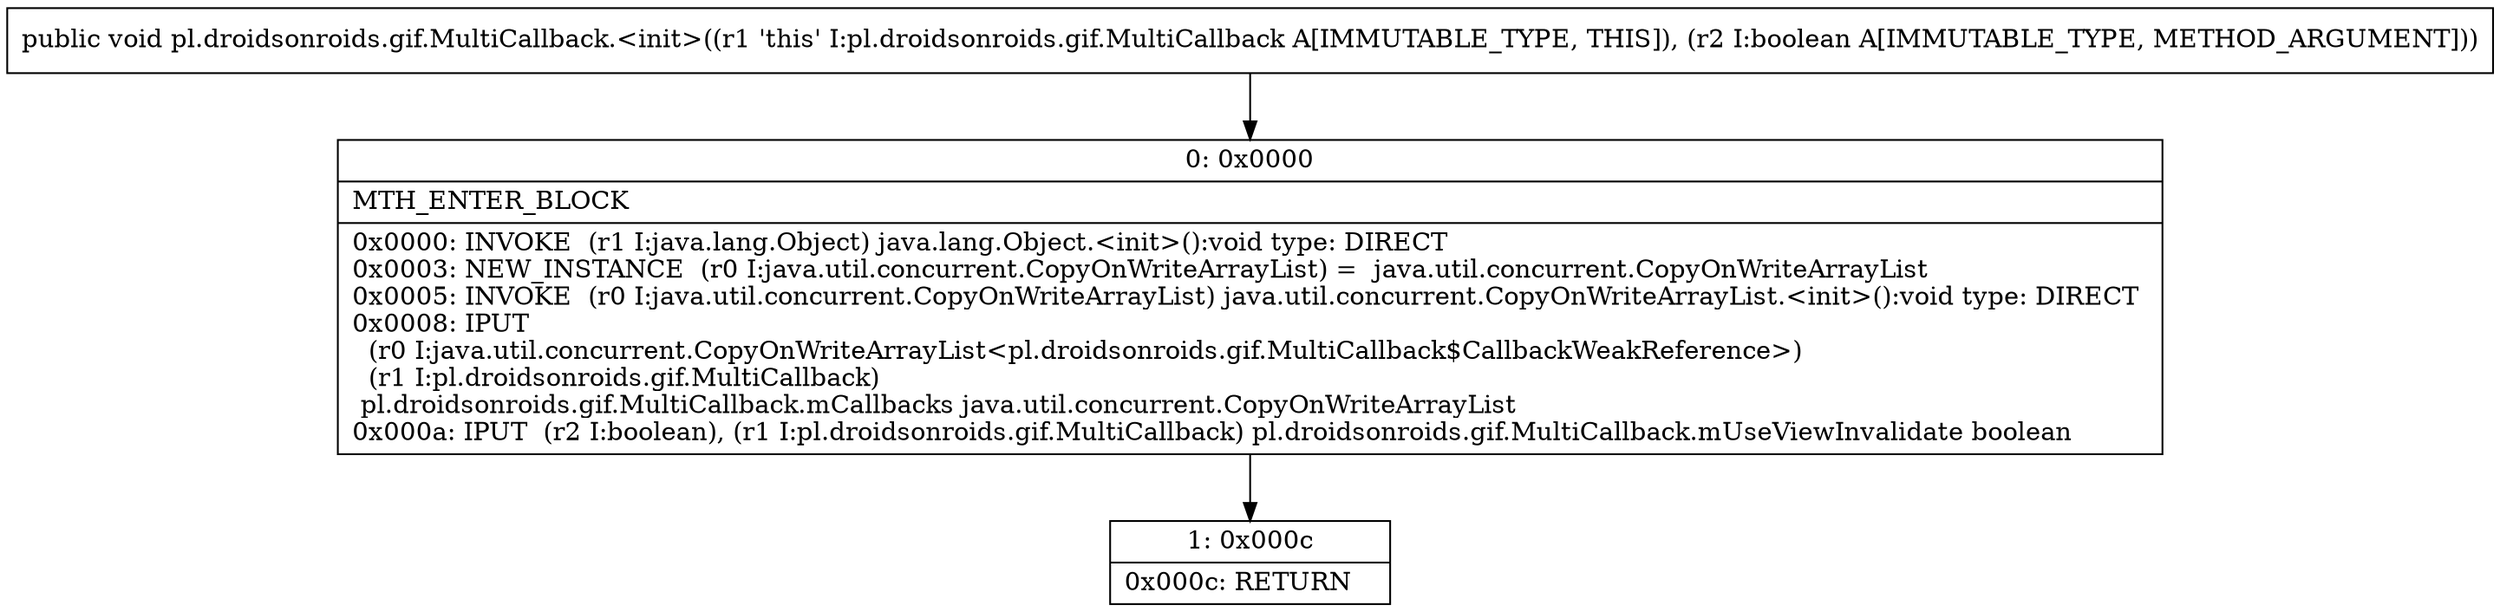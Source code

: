 digraph "CFG forpl.droidsonroids.gif.MultiCallback.\<init\>(Z)V" {
Node_0 [shape=record,label="{0\:\ 0x0000|MTH_ENTER_BLOCK\l|0x0000: INVOKE  (r1 I:java.lang.Object) java.lang.Object.\<init\>():void type: DIRECT \l0x0003: NEW_INSTANCE  (r0 I:java.util.concurrent.CopyOnWriteArrayList) =  java.util.concurrent.CopyOnWriteArrayList \l0x0005: INVOKE  (r0 I:java.util.concurrent.CopyOnWriteArrayList) java.util.concurrent.CopyOnWriteArrayList.\<init\>():void type: DIRECT \l0x0008: IPUT  \l  (r0 I:java.util.concurrent.CopyOnWriteArrayList\<pl.droidsonroids.gif.MultiCallback$CallbackWeakReference\>)\l  (r1 I:pl.droidsonroids.gif.MultiCallback)\l pl.droidsonroids.gif.MultiCallback.mCallbacks java.util.concurrent.CopyOnWriteArrayList \l0x000a: IPUT  (r2 I:boolean), (r1 I:pl.droidsonroids.gif.MultiCallback) pl.droidsonroids.gif.MultiCallback.mUseViewInvalidate boolean \l}"];
Node_1 [shape=record,label="{1\:\ 0x000c|0x000c: RETURN   \l}"];
MethodNode[shape=record,label="{public void pl.droidsonroids.gif.MultiCallback.\<init\>((r1 'this' I:pl.droidsonroids.gif.MultiCallback A[IMMUTABLE_TYPE, THIS]), (r2 I:boolean A[IMMUTABLE_TYPE, METHOD_ARGUMENT])) }"];
MethodNode -> Node_0;
Node_0 -> Node_1;
}

